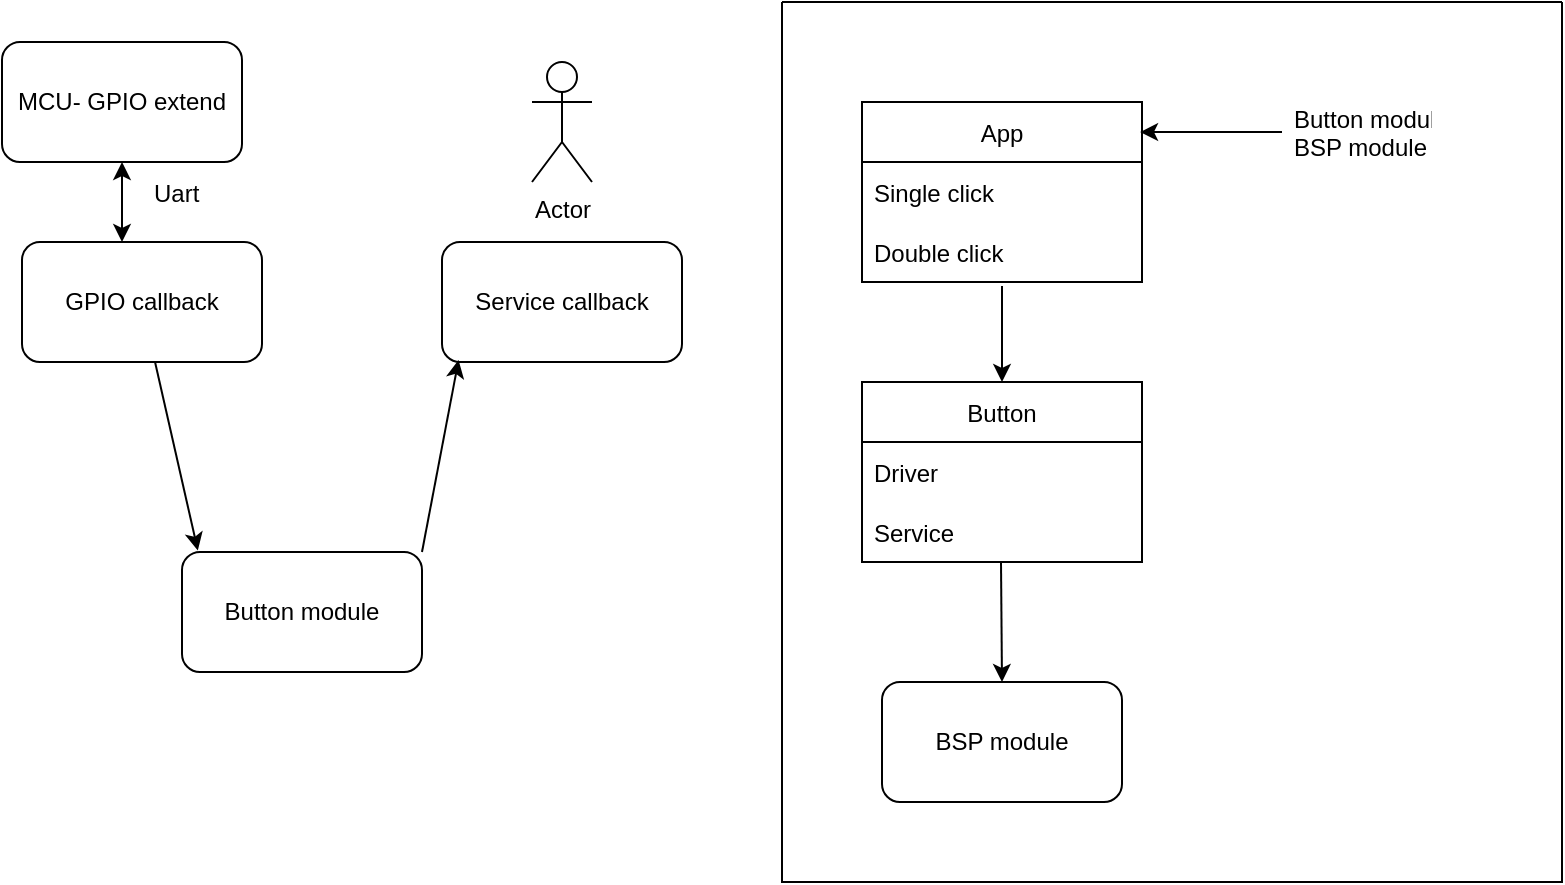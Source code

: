 <mxfile version="19.0.3" type="device"><diagram id="ZqHEGZECSRsKWOiWuKqJ" name="Page-1"><mxGraphModel dx="2249" dy="865" grid="1" gridSize="10" guides="1" tooltips="1" connect="1" arrows="1" fold="1" page="1" pageScale="1" pageWidth="827" pageHeight="1169" math="0" shadow="0"><root><mxCell id="0"/><mxCell id="1" parent="0"/><mxCell id="2bV1atIn24q3PyFLpnfz-3" value="BSP module" style="rounded=1;whiteSpace=wrap;html=1;" vertex="1" parent="1"><mxGeometry x="380" y="400" width="120" height="60" as="geometry"/></mxCell><mxCell id="2bV1atIn24q3PyFLpnfz-4" value="Button" style="swimlane;fontStyle=0;childLayout=stackLayout;horizontal=1;startSize=30;horizontalStack=0;resizeParent=1;resizeParentMax=0;resizeLast=0;collapsible=1;marginBottom=0;" vertex="1" parent="1"><mxGeometry x="370" y="250" width="140" height="90" as="geometry"/></mxCell><mxCell id="2bV1atIn24q3PyFLpnfz-5" value="Driver" style="text;strokeColor=none;fillColor=none;align=left;verticalAlign=middle;spacingLeft=4;spacingRight=4;overflow=hidden;points=[[0,0.5],[1,0.5]];portConstraint=eastwest;rotatable=0;" vertex="1" parent="2bV1atIn24q3PyFLpnfz-4"><mxGeometry y="30" width="140" height="30" as="geometry"/></mxCell><mxCell id="2bV1atIn24q3PyFLpnfz-6" value="Service" style="text;strokeColor=none;fillColor=none;align=left;verticalAlign=middle;spacingLeft=4;spacingRight=4;overflow=hidden;points=[[0,0.5],[1,0.5]];portConstraint=eastwest;rotatable=0;" vertex="1" parent="2bV1atIn24q3PyFLpnfz-4"><mxGeometry y="60" width="140" height="30" as="geometry"/></mxCell><mxCell id="2bV1atIn24q3PyFLpnfz-11" value="App" style="swimlane;fontStyle=0;childLayout=stackLayout;horizontal=1;startSize=30;horizontalStack=0;resizeParent=1;resizeParentMax=0;resizeLast=0;collapsible=1;marginBottom=0;" vertex="1" parent="1"><mxGeometry x="370" y="110" width="140" height="90" as="geometry"/></mxCell><mxCell id="2bV1atIn24q3PyFLpnfz-12" value="Single click" style="text;strokeColor=none;fillColor=none;align=left;verticalAlign=middle;spacingLeft=4;spacingRight=4;overflow=hidden;points=[[0,0.5],[1,0.5]];portConstraint=eastwest;rotatable=0;" vertex="1" parent="2bV1atIn24q3PyFLpnfz-11"><mxGeometry y="30" width="140" height="30" as="geometry"/></mxCell><mxCell id="2bV1atIn24q3PyFLpnfz-13" value="Double click" style="text;strokeColor=none;fillColor=none;align=left;verticalAlign=middle;spacingLeft=4;spacingRight=4;overflow=hidden;points=[[0,0.5],[1,0.5]];portConstraint=eastwest;rotatable=0;" vertex="1" parent="2bV1atIn24q3PyFLpnfz-11"><mxGeometry y="60" width="140" height="30" as="geometry"/></mxCell><mxCell id="2bV1atIn24q3PyFLpnfz-17" style="edgeStyle=orthogonalEdgeStyle;rounded=0;orthogonalLoop=1;jettySize=auto;html=1;entryX=0.993;entryY=0.167;entryDx=0;entryDy=0;entryPerimeter=0;" edge="1" parent="1" source="2bV1atIn24q3PyFLpnfz-15" target="2bV1atIn24q3PyFLpnfz-11"><mxGeometry relative="1" as="geometry"/></mxCell><mxCell id="2bV1atIn24q3PyFLpnfz-15" value="Button module&#10;BSP module" style="text;strokeColor=none;fillColor=none;align=left;verticalAlign=middle;spacingLeft=4;spacingRight=4;overflow=hidden;points=[[0,0.5],[1,0.5]];portConstraint=eastwest;rotatable=0;" vertex="1" parent="1"><mxGeometry x="580" y="110" width="80" height="30" as="geometry"/></mxCell><mxCell id="2bV1atIn24q3PyFLpnfz-19" value="" style="endArrow=classic;html=1;rounded=0;entryX=0.5;entryY=0;entryDx=0;entryDy=0;exitX=0.5;exitY=1.067;exitDx=0;exitDy=0;exitPerimeter=0;" edge="1" parent="1" source="2bV1atIn24q3PyFLpnfz-13" target="2bV1atIn24q3PyFLpnfz-4"><mxGeometry width="50" height="50" relative="1" as="geometry"><mxPoint x="380" y="460" as="sourcePoint"/><mxPoint x="430" y="410" as="targetPoint"/></mxGeometry></mxCell><mxCell id="2bV1atIn24q3PyFLpnfz-20" value="" style="endArrow=classic;html=1;rounded=0;entryX=0.5;entryY=0;entryDx=0;entryDy=0;exitX=0.5;exitY=1.067;exitDx=0;exitDy=0;exitPerimeter=0;" edge="1" parent="1" target="2bV1atIn24q3PyFLpnfz-3"><mxGeometry width="50" height="50" relative="1" as="geometry"><mxPoint x="439.5" y="340" as="sourcePoint"/><mxPoint x="439.5" y="387.99" as="targetPoint"/></mxGeometry></mxCell><mxCell id="2bV1atIn24q3PyFLpnfz-22" value="GPIO callback" style="rounded=1;whiteSpace=wrap;html=1;" vertex="1" parent="1"><mxGeometry x="-50" y="180" width="120" height="60" as="geometry"/></mxCell><mxCell id="2bV1atIn24q3PyFLpnfz-23" value="Service callback" style="rounded=1;whiteSpace=wrap;html=1;" vertex="1" parent="1"><mxGeometry x="160" y="180" width="120" height="60" as="geometry"/></mxCell><mxCell id="2bV1atIn24q3PyFLpnfz-24" value="Button module" style="rounded=1;whiteSpace=wrap;html=1;" vertex="1" parent="1"><mxGeometry x="30" y="335" width="120" height="60" as="geometry"/></mxCell><mxCell id="2bV1atIn24q3PyFLpnfz-25" value="" style="endArrow=classic;html=1;rounded=0;entryX=0.066;entryY=-0.013;entryDx=0;entryDy=0;entryPerimeter=0;exitX=0.555;exitY=1.007;exitDx=0;exitDy=0;exitPerimeter=0;" edge="1" parent="1" source="2bV1atIn24q3PyFLpnfz-22" target="2bV1atIn24q3PyFLpnfz-24"><mxGeometry width="50" height="50" relative="1" as="geometry"><mxPoint x="110" y="235" as="sourcePoint"/><mxPoint x="160" y="185" as="targetPoint"/></mxGeometry></mxCell><mxCell id="2bV1atIn24q3PyFLpnfz-26" value="" style="endArrow=classic;html=1;rounded=0;entryX=0.069;entryY=0.984;entryDx=0;entryDy=0;entryPerimeter=0;exitX=1;exitY=0;exitDx=0;exitDy=0;" edge="1" parent="1" source="2bV1atIn24q3PyFLpnfz-24" target="2bV1atIn24q3PyFLpnfz-23"><mxGeometry width="50" height="50" relative="1" as="geometry"><mxPoint x="110" y="235" as="sourcePoint"/><mxPoint x="160" y="185" as="targetPoint"/></mxGeometry></mxCell><mxCell id="2bV1atIn24q3PyFLpnfz-27" value="" style="endArrow=classic;startArrow=classic;html=1;rounded=0;" edge="1" parent="1" target="2bV1atIn24q3PyFLpnfz-28"><mxGeometry width="50" height="50" relative="1" as="geometry"><mxPoint y="180" as="sourcePoint"/><mxPoint y="110" as="targetPoint"/></mxGeometry></mxCell><mxCell id="2bV1atIn24q3PyFLpnfz-28" value="MCU- GPIO extend" style="rounded=1;whiteSpace=wrap;html=1;" vertex="1" parent="1"><mxGeometry x="-60" y="80" width="120" height="60" as="geometry"/></mxCell><mxCell id="2bV1atIn24q3PyFLpnfz-29" value="Uart" style="text;strokeColor=none;fillColor=none;align=left;verticalAlign=middle;spacingLeft=4;spacingRight=4;overflow=hidden;points=[[0,0.5],[1,0.5]];portConstraint=eastwest;rotatable=0;" vertex="1" parent="1"><mxGeometry x="10" y="140" width="80" height="30" as="geometry"/></mxCell><mxCell id="2bV1atIn24q3PyFLpnfz-32" value="" style="swimlane;startSize=0;" vertex="1" parent="1"><mxGeometry x="330" y="60" width="390" height="440" as="geometry"/></mxCell><mxCell id="2bV1atIn24q3PyFLpnfz-33" value="Actor" style="shape=umlActor;verticalLabelPosition=bottom;verticalAlign=top;html=1;outlineConnect=0;" vertex="1" parent="1"><mxGeometry x="205" y="90" width="30" height="60" as="geometry"/></mxCell></root></mxGraphModel></diagram></mxfile>